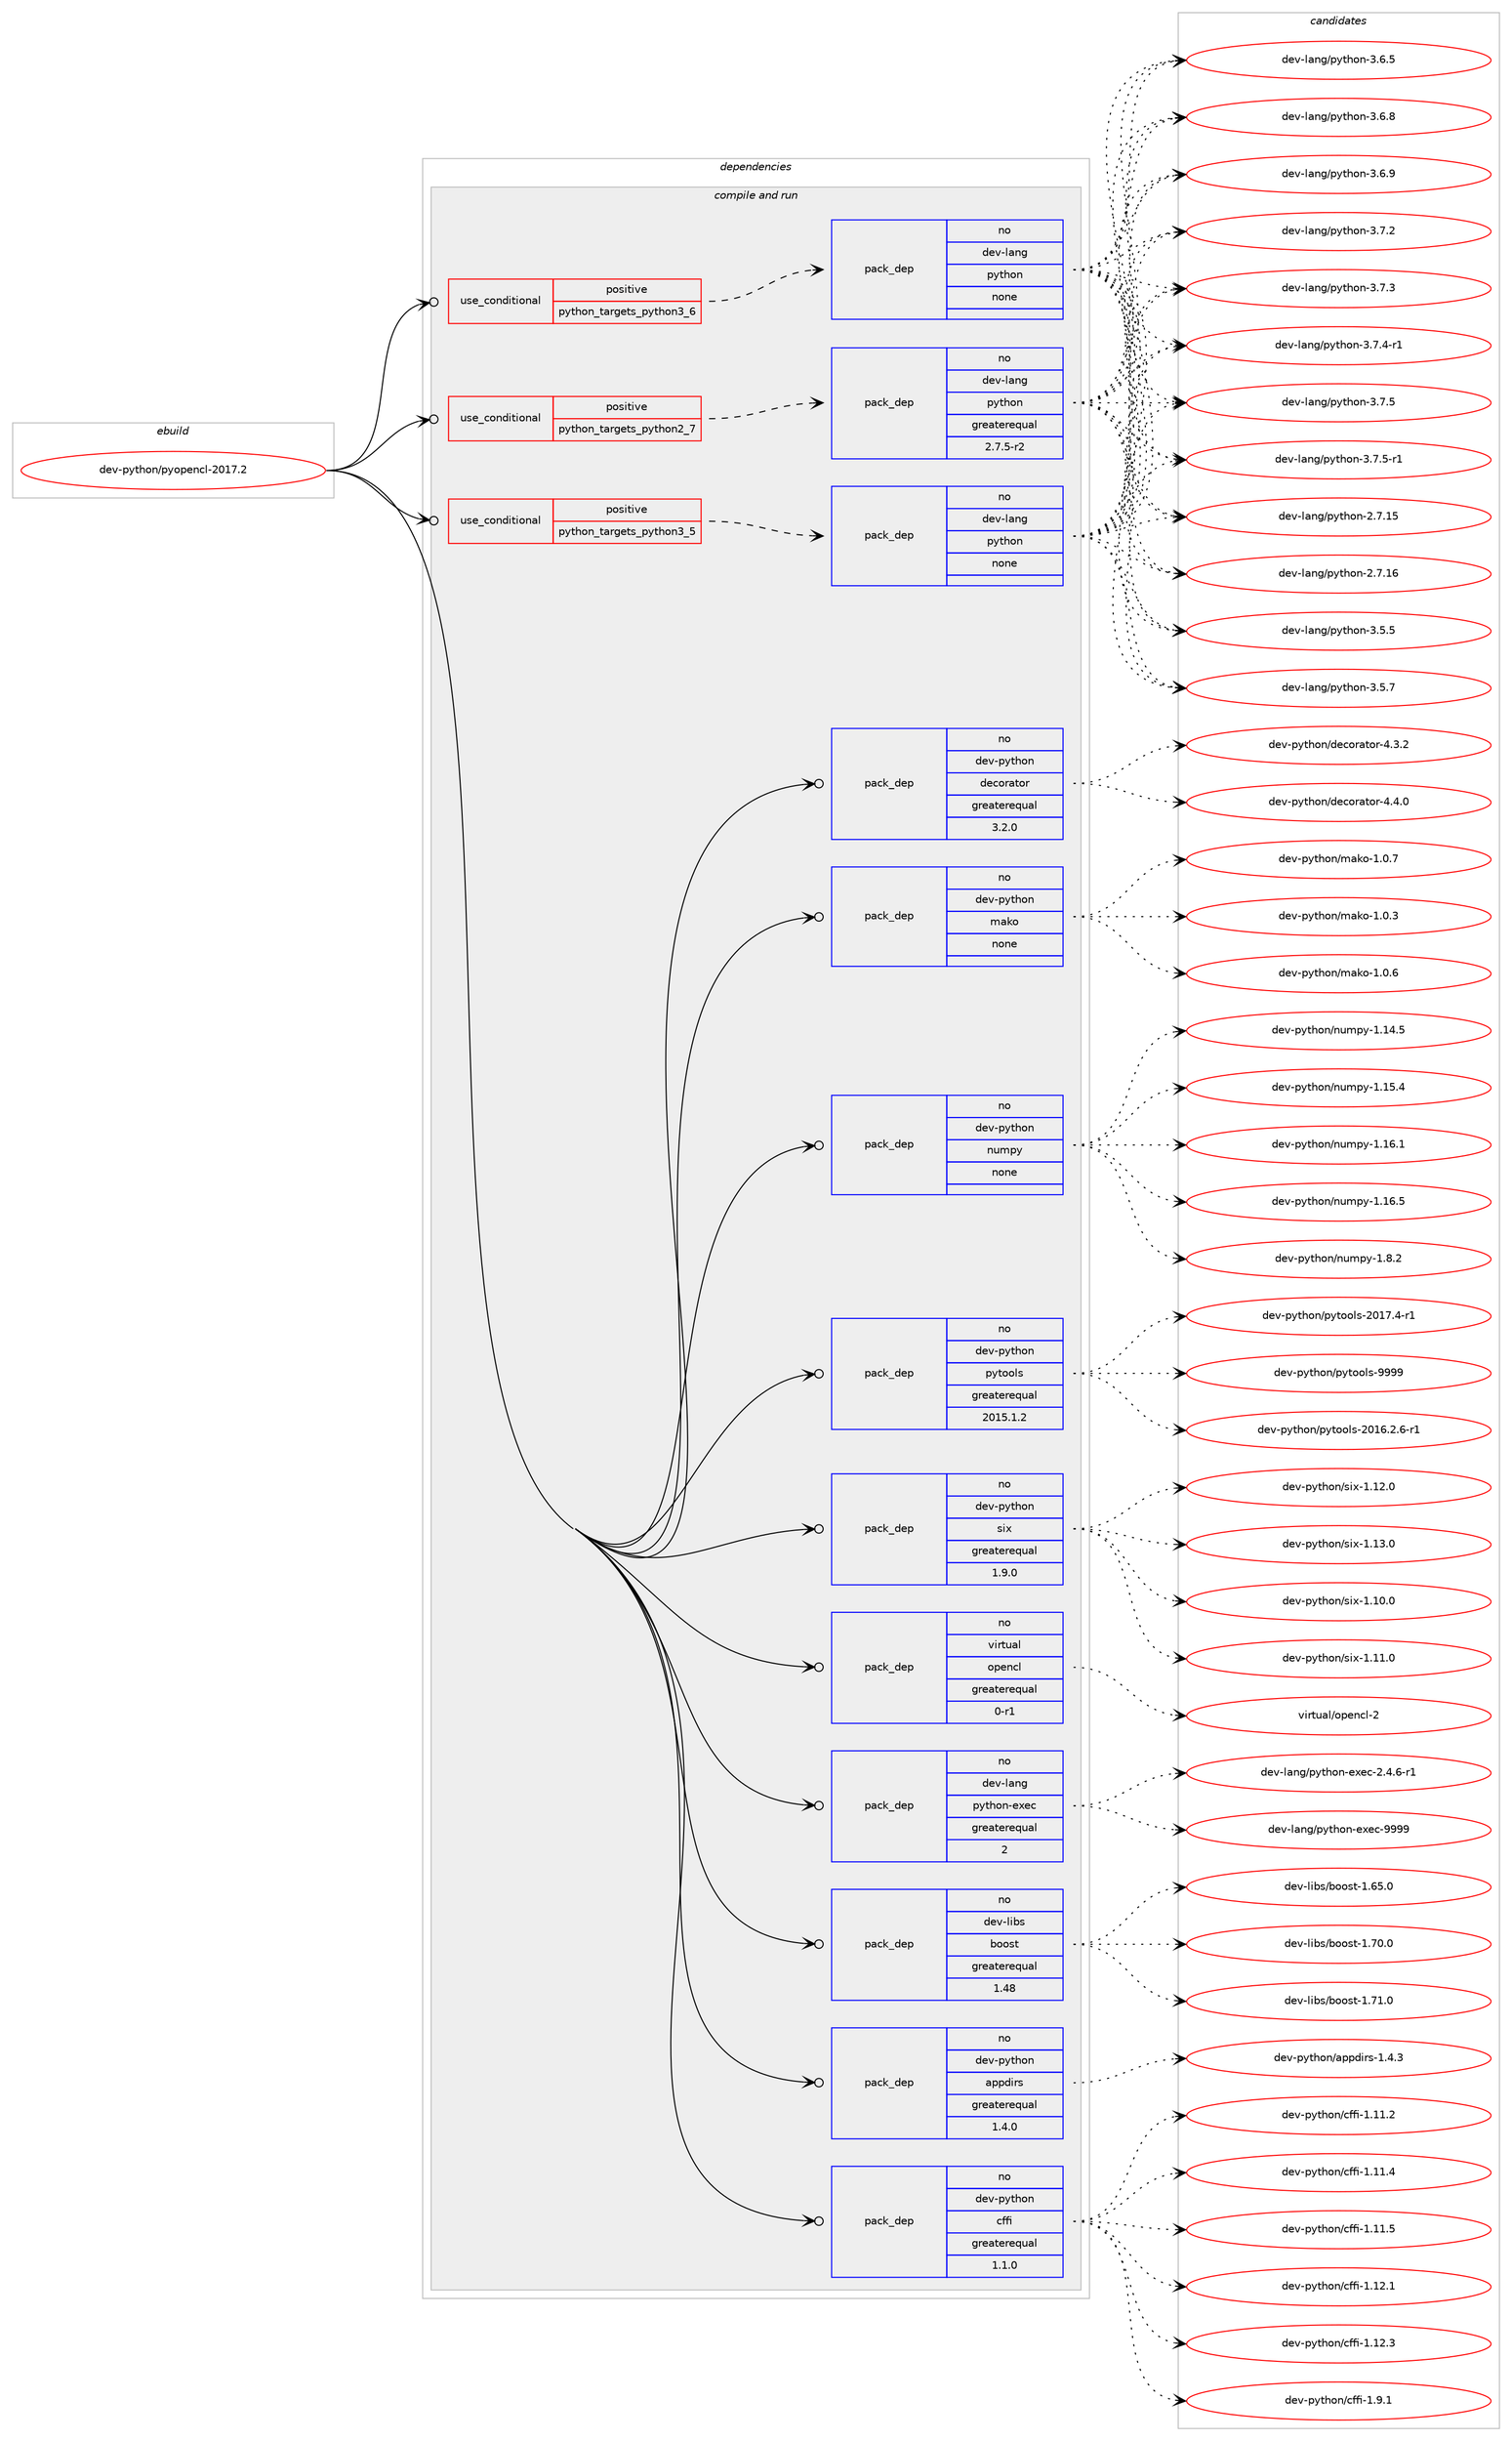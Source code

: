 digraph prolog {

# *************
# Graph options
# *************

newrank=true;
concentrate=true;
compound=true;
graph [rankdir=LR,fontname=Helvetica,fontsize=10,ranksep=1.5];#, ranksep=2.5, nodesep=0.2];
edge  [arrowhead=vee];
node  [fontname=Helvetica,fontsize=10];

# **********
# The ebuild
# **********

subgraph cluster_leftcol {
color=gray;
rank=same;
label=<<i>ebuild</i>>;
id [label="dev-python/pyopencl-2017.2", color=red, width=4, href="../dev-python/pyopencl-2017.2.svg"];
}

# ****************
# The dependencies
# ****************

subgraph cluster_midcol {
color=gray;
label=<<i>dependencies</i>>;
subgraph cluster_compile {
fillcolor="#eeeeee";
style=filled;
label=<<i>compile</i>>;
}
subgraph cluster_compileandrun {
fillcolor="#eeeeee";
style=filled;
label=<<i>compile and run</i>>;
subgraph cond146379 {
dependency627348 [label=<<TABLE BORDER="0" CELLBORDER="1" CELLSPACING="0" CELLPADDING="4"><TR><TD ROWSPAN="3" CELLPADDING="10">use_conditional</TD></TR><TR><TD>positive</TD></TR><TR><TD>python_targets_python2_7</TD></TR></TABLE>>, shape=none, color=red];
subgraph pack469120 {
dependency627349 [label=<<TABLE BORDER="0" CELLBORDER="1" CELLSPACING="0" CELLPADDING="4" WIDTH="220"><TR><TD ROWSPAN="6" CELLPADDING="30">pack_dep</TD></TR><TR><TD WIDTH="110">no</TD></TR><TR><TD>dev-lang</TD></TR><TR><TD>python</TD></TR><TR><TD>greaterequal</TD></TR><TR><TD>2.7.5-r2</TD></TR></TABLE>>, shape=none, color=blue];
}
dependency627348:e -> dependency627349:w [weight=20,style="dashed",arrowhead="vee"];
}
id:e -> dependency627348:w [weight=20,style="solid",arrowhead="odotvee"];
subgraph cond146380 {
dependency627350 [label=<<TABLE BORDER="0" CELLBORDER="1" CELLSPACING="0" CELLPADDING="4"><TR><TD ROWSPAN="3" CELLPADDING="10">use_conditional</TD></TR><TR><TD>positive</TD></TR><TR><TD>python_targets_python3_5</TD></TR></TABLE>>, shape=none, color=red];
subgraph pack469121 {
dependency627351 [label=<<TABLE BORDER="0" CELLBORDER="1" CELLSPACING="0" CELLPADDING="4" WIDTH="220"><TR><TD ROWSPAN="6" CELLPADDING="30">pack_dep</TD></TR><TR><TD WIDTH="110">no</TD></TR><TR><TD>dev-lang</TD></TR><TR><TD>python</TD></TR><TR><TD>none</TD></TR><TR><TD></TD></TR></TABLE>>, shape=none, color=blue];
}
dependency627350:e -> dependency627351:w [weight=20,style="dashed",arrowhead="vee"];
}
id:e -> dependency627350:w [weight=20,style="solid",arrowhead="odotvee"];
subgraph cond146381 {
dependency627352 [label=<<TABLE BORDER="0" CELLBORDER="1" CELLSPACING="0" CELLPADDING="4"><TR><TD ROWSPAN="3" CELLPADDING="10">use_conditional</TD></TR><TR><TD>positive</TD></TR><TR><TD>python_targets_python3_6</TD></TR></TABLE>>, shape=none, color=red];
subgraph pack469122 {
dependency627353 [label=<<TABLE BORDER="0" CELLBORDER="1" CELLSPACING="0" CELLPADDING="4" WIDTH="220"><TR><TD ROWSPAN="6" CELLPADDING="30">pack_dep</TD></TR><TR><TD WIDTH="110">no</TD></TR><TR><TD>dev-lang</TD></TR><TR><TD>python</TD></TR><TR><TD>none</TD></TR><TR><TD></TD></TR></TABLE>>, shape=none, color=blue];
}
dependency627352:e -> dependency627353:w [weight=20,style="dashed",arrowhead="vee"];
}
id:e -> dependency627352:w [weight=20,style="solid",arrowhead="odotvee"];
subgraph pack469123 {
dependency627354 [label=<<TABLE BORDER="0" CELLBORDER="1" CELLSPACING="0" CELLPADDING="4" WIDTH="220"><TR><TD ROWSPAN="6" CELLPADDING="30">pack_dep</TD></TR><TR><TD WIDTH="110">no</TD></TR><TR><TD>dev-lang</TD></TR><TR><TD>python-exec</TD></TR><TR><TD>greaterequal</TD></TR><TR><TD>2</TD></TR></TABLE>>, shape=none, color=blue];
}
id:e -> dependency627354:w [weight=20,style="solid",arrowhead="odotvee"];
subgraph pack469124 {
dependency627355 [label=<<TABLE BORDER="0" CELLBORDER="1" CELLSPACING="0" CELLPADDING="4" WIDTH="220"><TR><TD ROWSPAN="6" CELLPADDING="30">pack_dep</TD></TR><TR><TD WIDTH="110">no</TD></TR><TR><TD>dev-libs</TD></TR><TR><TD>boost</TD></TR><TR><TD>greaterequal</TD></TR><TR><TD>1.48</TD></TR></TABLE>>, shape=none, color=blue];
}
id:e -> dependency627355:w [weight=20,style="solid",arrowhead="odotvee"];
subgraph pack469125 {
dependency627356 [label=<<TABLE BORDER="0" CELLBORDER="1" CELLSPACING="0" CELLPADDING="4" WIDTH="220"><TR><TD ROWSPAN="6" CELLPADDING="30">pack_dep</TD></TR><TR><TD WIDTH="110">no</TD></TR><TR><TD>dev-python</TD></TR><TR><TD>appdirs</TD></TR><TR><TD>greaterequal</TD></TR><TR><TD>1.4.0</TD></TR></TABLE>>, shape=none, color=blue];
}
id:e -> dependency627356:w [weight=20,style="solid",arrowhead="odotvee"];
subgraph pack469126 {
dependency627357 [label=<<TABLE BORDER="0" CELLBORDER="1" CELLSPACING="0" CELLPADDING="4" WIDTH="220"><TR><TD ROWSPAN="6" CELLPADDING="30">pack_dep</TD></TR><TR><TD WIDTH="110">no</TD></TR><TR><TD>dev-python</TD></TR><TR><TD>cffi</TD></TR><TR><TD>greaterequal</TD></TR><TR><TD>1.1.0</TD></TR></TABLE>>, shape=none, color=blue];
}
id:e -> dependency627357:w [weight=20,style="solid",arrowhead="odotvee"];
subgraph pack469127 {
dependency627358 [label=<<TABLE BORDER="0" CELLBORDER="1" CELLSPACING="0" CELLPADDING="4" WIDTH="220"><TR><TD ROWSPAN="6" CELLPADDING="30">pack_dep</TD></TR><TR><TD WIDTH="110">no</TD></TR><TR><TD>dev-python</TD></TR><TR><TD>decorator</TD></TR><TR><TD>greaterequal</TD></TR><TR><TD>3.2.0</TD></TR></TABLE>>, shape=none, color=blue];
}
id:e -> dependency627358:w [weight=20,style="solid",arrowhead="odotvee"];
subgraph pack469128 {
dependency627359 [label=<<TABLE BORDER="0" CELLBORDER="1" CELLSPACING="0" CELLPADDING="4" WIDTH="220"><TR><TD ROWSPAN="6" CELLPADDING="30">pack_dep</TD></TR><TR><TD WIDTH="110">no</TD></TR><TR><TD>dev-python</TD></TR><TR><TD>mako</TD></TR><TR><TD>none</TD></TR><TR><TD></TD></TR></TABLE>>, shape=none, color=blue];
}
id:e -> dependency627359:w [weight=20,style="solid",arrowhead="odotvee"];
subgraph pack469129 {
dependency627360 [label=<<TABLE BORDER="0" CELLBORDER="1" CELLSPACING="0" CELLPADDING="4" WIDTH="220"><TR><TD ROWSPAN="6" CELLPADDING="30">pack_dep</TD></TR><TR><TD WIDTH="110">no</TD></TR><TR><TD>dev-python</TD></TR><TR><TD>numpy</TD></TR><TR><TD>none</TD></TR><TR><TD></TD></TR></TABLE>>, shape=none, color=blue];
}
id:e -> dependency627360:w [weight=20,style="solid",arrowhead="odotvee"];
subgraph pack469130 {
dependency627361 [label=<<TABLE BORDER="0" CELLBORDER="1" CELLSPACING="0" CELLPADDING="4" WIDTH="220"><TR><TD ROWSPAN="6" CELLPADDING="30">pack_dep</TD></TR><TR><TD WIDTH="110">no</TD></TR><TR><TD>dev-python</TD></TR><TR><TD>pytools</TD></TR><TR><TD>greaterequal</TD></TR><TR><TD>2015.1.2</TD></TR></TABLE>>, shape=none, color=blue];
}
id:e -> dependency627361:w [weight=20,style="solid",arrowhead="odotvee"];
subgraph pack469131 {
dependency627362 [label=<<TABLE BORDER="0" CELLBORDER="1" CELLSPACING="0" CELLPADDING="4" WIDTH="220"><TR><TD ROWSPAN="6" CELLPADDING="30">pack_dep</TD></TR><TR><TD WIDTH="110">no</TD></TR><TR><TD>dev-python</TD></TR><TR><TD>six</TD></TR><TR><TD>greaterequal</TD></TR><TR><TD>1.9.0</TD></TR></TABLE>>, shape=none, color=blue];
}
id:e -> dependency627362:w [weight=20,style="solid",arrowhead="odotvee"];
subgraph pack469132 {
dependency627363 [label=<<TABLE BORDER="0" CELLBORDER="1" CELLSPACING="0" CELLPADDING="4" WIDTH="220"><TR><TD ROWSPAN="6" CELLPADDING="30">pack_dep</TD></TR><TR><TD WIDTH="110">no</TD></TR><TR><TD>virtual</TD></TR><TR><TD>opencl</TD></TR><TR><TD>greaterequal</TD></TR><TR><TD>0-r1</TD></TR></TABLE>>, shape=none, color=blue];
}
id:e -> dependency627363:w [weight=20,style="solid",arrowhead="odotvee"];
}
subgraph cluster_run {
fillcolor="#eeeeee";
style=filled;
label=<<i>run</i>>;
}
}

# **************
# The candidates
# **************

subgraph cluster_choices {
rank=same;
color=gray;
label=<<i>candidates</i>>;

subgraph choice469120 {
color=black;
nodesep=1;
choice10010111845108971101034711212111610411111045504655464953 [label="dev-lang/python-2.7.15", color=red, width=4,href="../dev-lang/python-2.7.15.svg"];
choice10010111845108971101034711212111610411111045504655464954 [label="dev-lang/python-2.7.16", color=red, width=4,href="../dev-lang/python-2.7.16.svg"];
choice100101118451089711010347112121116104111110455146534653 [label="dev-lang/python-3.5.5", color=red, width=4,href="../dev-lang/python-3.5.5.svg"];
choice100101118451089711010347112121116104111110455146534655 [label="dev-lang/python-3.5.7", color=red, width=4,href="../dev-lang/python-3.5.7.svg"];
choice100101118451089711010347112121116104111110455146544653 [label="dev-lang/python-3.6.5", color=red, width=4,href="../dev-lang/python-3.6.5.svg"];
choice100101118451089711010347112121116104111110455146544656 [label="dev-lang/python-3.6.8", color=red, width=4,href="../dev-lang/python-3.6.8.svg"];
choice100101118451089711010347112121116104111110455146544657 [label="dev-lang/python-3.6.9", color=red, width=4,href="../dev-lang/python-3.6.9.svg"];
choice100101118451089711010347112121116104111110455146554650 [label="dev-lang/python-3.7.2", color=red, width=4,href="../dev-lang/python-3.7.2.svg"];
choice100101118451089711010347112121116104111110455146554651 [label="dev-lang/python-3.7.3", color=red, width=4,href="../dev-lang/python-3.7.3.svg"];
choice1001011184510897110103471121211161041111104551465546524511449 [label="dev-lang/python-3.7.4-r1", color=red, width=4,href="../dev-lang/python-3.7.4-r1.svg"];
choice100101118451089711010347112121116104111110455146554653 [label="dev-lang/python-3.7.5", color=red, width=4,href="../dev-lang/python-3.7.5.svg"];
choice1001011184510897110103471121211161041111104551465546534511449 [label="dev-lang/python-3.7.5-r1", color=red, width=4,href="../dev-lang/python-3.7.5-r1.svg"];
dependency627349:e -> choice10010111845108971101034711212111610411111045504655464953:w [style=dotted,weight="100"];
dependency627349:e -> choice10010111845108971101034711212111610411111045504655464954:w [style=dotted,weight="100"];
dependency627349:e -> choice100101118451089711010347112121116104111110455146534653:w [style=dotted,weight="100"];
dependency627349:e -> choice100101118451089711010347112121116104111110455146534655:w [style=dotted,weight="100"];
dependency627349:e -> choice100101118451089711010347112121116104111110455146544653:w [style=dotted,weight="100"];
dependency627349:e -> choice100101118451089711010347112121116104111110455146544656:w [style=dotted,weight="100"];
dependency627349:e -> choice100101118451089711010347112121116104111110455146544657:w [style=dotted,weight="100"];
dependency627349:e -> choice100101118451089711010347112121116104111110455146554650:w [style=dotted,weight="100"];
dependency627349:e -> choice100101118451089711010347112121116104111110455146554651:w [style=dotted,weight="100"];
dependency627349:e -> choice1001011184510897110103471121211161041111104551465546524511449:w [style=dotted,weight="100"];
dependency627349:e -> choice100101118451089711010347112121116104111110455146554653:w [style=dotted,weight="100"];
dependency627349:e -> choice1001011184510897110103471121211161041111104551465546534511449:w [style=dotted,weight="100"];
}
subgraph choice469121 {
color=black;
nodesep=1;
choice10010111845108971101034711212111610411111045504655464953 [label="dev-lang/python-2.7.15", color=red, width=4,href="../dev-lang/python-2.7.15.svg"];
choice10010111845108971101034711212111610411111045504655464954 [label="dev-lang/python-2.7.16", color=red, width=4,href="../dev-lang/python-2.7.16.svg"];
choice100101118451089711010347112121116104111110455146534653 [label="dev-lang/python-3.5.5", color=red, width=4,href="../dev-lang/python-3.5.5.svg"];
choice100101118451089711010347112121116104111110455146534655 [label="dev-lang/python-3.5.7", color=red, width=4,href="../dev-lang/python-3.5.7.svg"];
choice100101118451089711010347112121116104111110455146544653 [label="dev-lang/python-3.6.5", color=red, width=4,href="../dev-lang/python-3.6.5.svg"];
choice100101118451089711010347112121116104111110455146544656 [label="dev-lang/python-3.6.8", color=red, width=4,href="../dev-lang/python-3.6.8.svg"];
choice100101118451089711010347112121116104111110455146544657 [label="dev-lang/python-3.6.9", color=red, width=4,href="../dev-lang/python-3.6.9.svg"];
choice100101118451089711010347112121116104111110455146554650 [label="dev-lang/python-3.7.2", color=red, width=4,href="../dev-lang/python-3.7.2.svg"];
choice100101118451089711010347112121116104111110455146554651 [label="dev-lang/python-3.7.3", color=red, width=4,href="../dev-lang/python-3.7.3.svg"];
choice1001011184510897110103471121211161041111104551465546524511449 [label="dev-lang/python-3.7.4-r1", color=red, width=4,href="../dev-lang/python-3.7.4-r1.svg"];
choice100101118451089711010347112121116104111110455146554653 [label="dev-lang/python-3.7.5", color=red, width=4,href="../dev-lang/python-3.7.5.svg"];
choice1001011184510897110103471121211161041111104551465546534511449 [label="dev-lang/python-3.7.5-r1", color=red, width=4,href="../dev-lang/python-3.7.5-r1.svg"];
dependency627351:e -> choice10010111845108971101034711212111610411111045504655464953:w [style=dotted,weight="100"];
dependency627351:e -> choice10010111845108971101034711212111610411111045504655464954:w [style=dotted,weight="100"];
dependency627351:e -> choice100101118451089711010347112121116104111110455146534653:w [style=dotted,weight="100"];
dependency627351:e -> choice100101118451089711010347112121116104111110455146534655:w [style=dotted,weight="100"];
dependency627351:e -> choice100101118451089711010347112121116104111110455146544653:w [style=dotted,weight="100"];
dependency627351:e -> choice100101118451089711010347112121116104111110455146544656:w [style=dotted,weight="100"];
dependency627351:e -> choice100101118451089711010347112121116104111110455146544657:w [style=dotted,weight="100"];
dependency627351:e -> choice100101118451089711010347112121116104111110455146554650:w [style=dotted,weight="100"];
dependency627351:e -> choice100101118451089711010347112121116104111110455146554651:w [style=dotted,weight="100"];
dependency627351:e -> choice1001011184510897110103471121211161041111104551465546524511449:w [style=dotted,weight="100"];
dependency627351:e -> choice100101118451089711010347112121116104111110455146554653:w [style=dotted,weight="100"];
dependency627351:e -> choice1001011184510897110103471121211161041111104551465546534511449:w [style=dotted,weight="100"];
}
subgraph choice469122 {
color=black;
nodesep=1;
choice10010111845108971101034711212111610411111045504655464953 [label="dev-lang/python-2.7.15", color=red, width=4,href="../dev-lang/python-2.7.15.svg"];
choice10010111845108971101034711212111610411111045504655464954 [label="dev-lang/python-2.7.16", color=red, width=4,href="../dev-lang/python-2.7.16.svg"];
choice100101118451089711010347112121116104111110455146534653 [label="dev-lang/python-3.5.5", color=red, width=4,href="../dev-lang/python-3.5.5.svg"];
choice100101118451089711010347112121116104111110455146534655 [label="dev-lang/python-3.5.7", color=red, width=4,href="../dev-lang/python-3.5.7.svg"];
choice100101118451089711010347112121116104111110455146544653 [label="dev-lang/python-3.6.5", color=red, width=4,href="../dev-lang/python-3.6.5.svg"];
choice100101118451089711010347112121116104111110455146544656 [label="dev-lang/python-3.6.8", color=red, width=4,href="../dev-lang/python-3.6.8.svg"];
choice100101118451089711010347112121116104111110455146544657 [label="dev-lang/python-3.6.9", color=red, width=4,href="../dev-lang/python-3.6.9.svg"];
choice100101118451089711010347112121116104111110455146554650 [label="dev-lang/python-3.7.2", color=red, width=4,href="../dev-lang/python-3.7.2.svg"];
choice100101118451089711010347112121116104111110455146554651 [label="dev-lang/python-3.7.3", color=red, width=4,href="../dev-lang/python-3.7.3.svg"];
choice1001011184510897110103471121211161041111104551465546524511449 [label="dev-lang/python-3.7.4-r1", color=red, width=4,href="../dev-lang/python-3.7.4-r1.svg"];
choice100101118451089711010347112121116104111110455146554653 [label="dev-lang/python-3.7.5", color=red, width=4,href="../dev-lang/python-3.7.5.svg"];
choice1001011184510897110103471121211161041111104551465546534511449 [label="dev-lang/python-3.7.5-r1", color=red, width=4,href="../dev-lang/python-3.7.5-r1.svg"];
dependency627353:e -> choice10010111845108971101034711212111610411111045504655464953:w [style=dotted,weight="100"];
dependency627353:e -> choice10010111845108971101034711212111610411111045504655464954:w [style=dotted,weight="100"];
dependency627353:e -> choice100101118451089711010347112121116104111110455146534653:w [style=dotted,weight="100"];
dependency627353:e -> choice100101118451089711010347112121116104111110455146534655:w [style=dotted,weight="100"];
dependency627353:e -> choice100101118451089711010347112121116104111110455146544653:w [style=dotted,weight="100"];
dependency627353:e -> choice100101118451089711010347112121116104111110455146544656:w [style=dotted,weight="100"];
dependency627353:e -> choice100101118451089711010347112121116104111110455146544657:w [style=dotted,weight="100"];
dependency627353:e -> choice100101118451089711010347112121116104111110455146554650:w [style=dotted,weight="100"];
dependency627353:e -> choice100101118451089711010347112121116104111110455146554651:w [style=dotted,weight="100"];
dependency627353:e -> choice1001011184510897110103471121211161041111104551465546524511449:w [style=dotted,weight="100"];
dependency627353:e -> choice100101118451089711010347112121116104111110455146554653:w [style=dotted,weight="100"];
dependency627353:e -> choice1001011184510897110103471121211161041111104551465546534511449:w [style=dotted,weight="100"];
}
subgraph choice469123 {
color=black;
nodesep=1;
choice10010111845108971101034711212111610411111045101120101994550465246544511449 [label="dev-lang/python-exec-2.4.6-r1", color=red, width=4,href="../dev-lang/python-exec-2.4.6-r1.svg"];
choice10010111845108971101034711212111610411111045101120101994557575757 [label="dev-lang/python-exec-9999", color=red, width=4,href="../dev-lang/python-exec-9999.svg"];
dependency627354:e -> choice10010111845108971101034711212111610411111045101120101994550465246544511449:w [style=dotted,weight="100"];
dependency627354:e -> choice10010111845108971101034711212111610411111045101120101994557575757:w [style=dotted,weight="100"];
}
subgraph choice469124 {
color=black;
nodesep=1;
choice1001011184510810598115479811111111511645494654534648 [label="dev-libs/boost-1.65.0", color=red, width=4,href="../dev-libs/boost-1.65.0.svg"];
choice1001011184510810598115479811111111511645494655484648 [label="dev-libs/boost-1.70.0", color=red, width=4,href="../dev-libs/boost-1.70.0.svg"];
choice1001011184510810598115479811111111511645494655494648 [label="dev-libs/boost-1.71.0", color=red, width=4,href="../dev-libs/boost-1.71.0.svg"];
dependency627355:e -> choice1001011184510810598115479811111111511645494654534648:w [style=dotted,weight="100"];
dependency627355:e -> choice1001011184510810598115479811111111511645494655484648:w [style=dotted,weight="100"];
dependency627355:e -> choice1001011184510810598115479811111111511645494655494648:w [style=dotted,weight="100"];
}
subgraph choice469125 {
color=black;
nodesep=1;
choice100101118451121211161041111104797112112100105114115454946524651 [label="dev-python/appdirs-1.4.3", color=red, width=4,href="../dev-python/appdirs-1.4.3.svg"];
dependency627356:e -> choice100101118451121211161041111104797112112100105114115454946524651:w [style=dotted,weight="100"];
}
subgraph choice469126 {
color=black;
nodesep=1;
choice10010111845112121116104111110479910210210545494649494650 [label="dev-python/cffi-1.11.2", color=red, width=4,href="../dev-python/cffi-1.11.2.svg"];
choice10010111845112121116104111110479910210210545494649494652 [label="dev-python/cffi-1.11.4", color=red, width=4,href="../dev-python/cffi-1.11.4.svg"];
choice10010111845112121116104111110479910210210545494649494653 [label="dev-python/cffi-1.11.5", color=red, width=4,href="../dev-python/cffi-1.11.5.svg"];
choice10010111845112121116104111110479910210210545494649504649 [label="dev-python/cffi-1.12.1", color=red, width=4,href="../dev-python/cffi-1.12.1.svg"];
choice10010111845112121116104111110479910210210545494649504651 [label="dev-python/cffi-1.12.3", color=red, width=4,href="../dev-python/cffi-1.12.3.svg"];
choice100101118451121211161041111104799102102105454946574649 [label="dev-python/cffi-1.9.1", color=red, width=4,href="../dev-python/cffi-1.9.1.svg"];
dependency627357:e -> choice10010111845112121116104111110479910210210545494649494650:w [style=dotted,weight="100"];
dependency627357:e -> choice10010111845112121116104111110479910210210545494649494652:w [style=dotted,weight="100"];
dependency627357:e -> choice10010111845112121116104111110479910210210545494649494653:w [style=dotted,weight="100"];
dependency627357:e -> choice10010111845112121116104111110479910210210545494649504649:w [style=dotted,weight="100"];
dependency627357:e -> choice10010111845112121116104111110479910210210545494649504651:w [style=dotted,weight="100"];
dependency627357:e -> choice100101118451121211161041111104799102102105454946574649:w [style=dotted,weight="100"];
}
subgraph choice469127 {
color=black;
nodesep=1;
choice10010111845112121116104111110471001019911111497116111114455246514650 [label="dev-python/decorator-4.3.2", color=red, width=4,href="../dev-python/decorator-4.3.2.svg"];
choice10010111845112121116104111110471001019911111497116111114455246524648 [label="dev-python/decorator-4.4.0", color=red, width=4,href="../dev-python/decorator-4.4.0.svg"];
dependency627358:e -> choice10010111845112121116104111110471001019911111497116111114455246514650:w [style=dotted,weight="100"];
dependency627358:e -> choice10010111845112121116104111110471001019911111497116111114455246524648:w [style=dotted,weight="100"];
}
subgraph choice469128 {
color=black;
nodesep=1;
choice100101118451121211161041111104710997107111454946484651 [label="dev-python/mako-1.0.3", color=red, width=4,href="../dev-python/mako-1.0.3.svg"];
choice100101118451121211161041111104710997107111454946484654 [label="dev-python/mako-1.0.6", color=red, width=4,href="../dev-python/mako-1.0.6.svg"];
choice100101118451121211161041111104710997107111454946484655 [label="dev-python/mako-1.0.7", color=red, width=4,href="../dev-python/mako-1.0.7.svg"];
dependency627359:e -> choice100101118451121211161041111104710997107111454946484651:w [style=dotted,weight="100"];
dependency627359:e -> choice100101118451121211161041111104710997107111454946484654:w [style=dotted,weight="100"];
dependency627359:e -> choice100101118451121211161041111104710997107111454946484655:w [style=dotted,weight="100"];
}
subgraph choice469129 {
color=black;
nodesep=1;
choice100101118451121211161041111104711011710911212145494649524653 [label="dev-python/numpy-1.14.5", color=red, width=4,href="../dev-python/numpy-1.14.5.svg"];
choice100101118451121211161041111104711011710911212145494649534652 [label="dev-python/numpy-1.15.4", color=red, width=4,href="../dev-python/numpy-1.15.4.svg"];
choice100101118451121211161041111104711011710911212145494649544649 [label="dev-python/numpy-1.16.1", color=red, width=4,href="../dev-python/numpy-1.16.1.svg"];
choice100101118451121211161041111104711011710911212145494649544653 [label="dev-python/numpy-1.16.5", color=red, width=4,href="../dev-python/numpy-1.16.5.svg"];
choice1001011184511212111610411111047110117109112121454946564650 [label="dev-python/numpy-1.8.2", color=red, width=4,href="../dev-python/numpy-1.8.2.svg"];
dependency627360:e -> choice100101118451121211161041111104711011710911212145494649524653:w [style=dotted,weight="100"];
dependency627360:e -> choice100101118451121211161041111104711011710911212145494649534652:w [style=dotted,weight="100"];
dependency627360:e -> choice100101118451121211161041111104711011710911212145494649544649:w [style=dotted,weight="100"];
dependency627360:e -> choice100101118451121211161041111104711011710911212145494649544653:w [style=dotted,weight="100"];
dependency627360:e -> choice1001011184511212111610411111047110117109112121454946564650:w [style=dotted,weight="100"];
}
subgraph choice469130 {
color=black;
nodesep=1;
choice10010111845112121116104111110471121211161111111081154550484954465046544511449 [label="dev-python/pytools-2016.2.6-r1", color=red, width=4,href="../dev-python/pytools-2016.2.6-r1.svg"];
choice1001011184511212111610411111047112121116111111108115455048495546524511449 [label="dev-python/pytools-2017.4-r1", color=red, width=4,href="../dev-python/pytools-2017.4-r1.svg"];
choice10010111845112121116104111110471121211161111111081154557575757 [label="dev-python/pytools-9999", color=red, width=4,href="../dev-python/pytools-9999.svg"];
dependency627361:e -> choice10010111845112121116104111110471121211161111111081154550484954465046544511449:w [style=dotted,weight="100"];
dependency627361:e -> choice1001011184511212111610411111047112121116111111108115455048495546524511449:w [style=dotted,weight="100"];
dependency627361:e -> choice10010111845112121116104111110471121211161111111081154557575757:w [style=dotted,weight="100"];
}
subgraph choice469131 {
color=black;
nodesep=1;
choice100101118451121211161041111104711510512045494649484648 [label="dev-python/six-1.10.0", color=red, width=4,href="../dev-python/six-1.10.0.svg"];
choice100101118451121211161041111104711510512045494649494648 [label="dev-python/six-1.11.0", color=red, width=4,href="../dev-python/six-1.11.0.svg"];
choice100101118451121211161041111104711510512045494649504648 [label="dev-python/six-1.12.0", color=red, width=4,href="../dev-python/six-1.12.0.svg"];
choice100101118451121211161041111104711510512045494649514648 [label="dev-python/six-1.13.0", color=red, width=4,href="../dev-python/six-1.13.0.svg"];
dependency627362:e -> choice100101118451121211161041111104711510512045494649484648:w [style=dotted,weight="100"];
dependency627362:e -> choice100101118451121211161041111104711510512045494649494648:w [style=dotted,weight="100"];
dependency627362:e -> choice100101118451121211161041111104711510512045494649504648:w [style=dotted,weight="100"];
dependency627362:e -> choice100101118451121211161041111104711510512045494649514648:w [style=dotted,weight="100"];
}
subgraph choice469132 {
color=black;
nodesep=1;
choice1181051141161179710847111112101110991084550 [label="virtual/opencl-2", color=red, width=4,href="../virtual/opencl-2.svg"];
dependency627363:e -> choice1181051141161179710847111112101110991084550:w [style=dotted,weight="100"];
}
}

}
